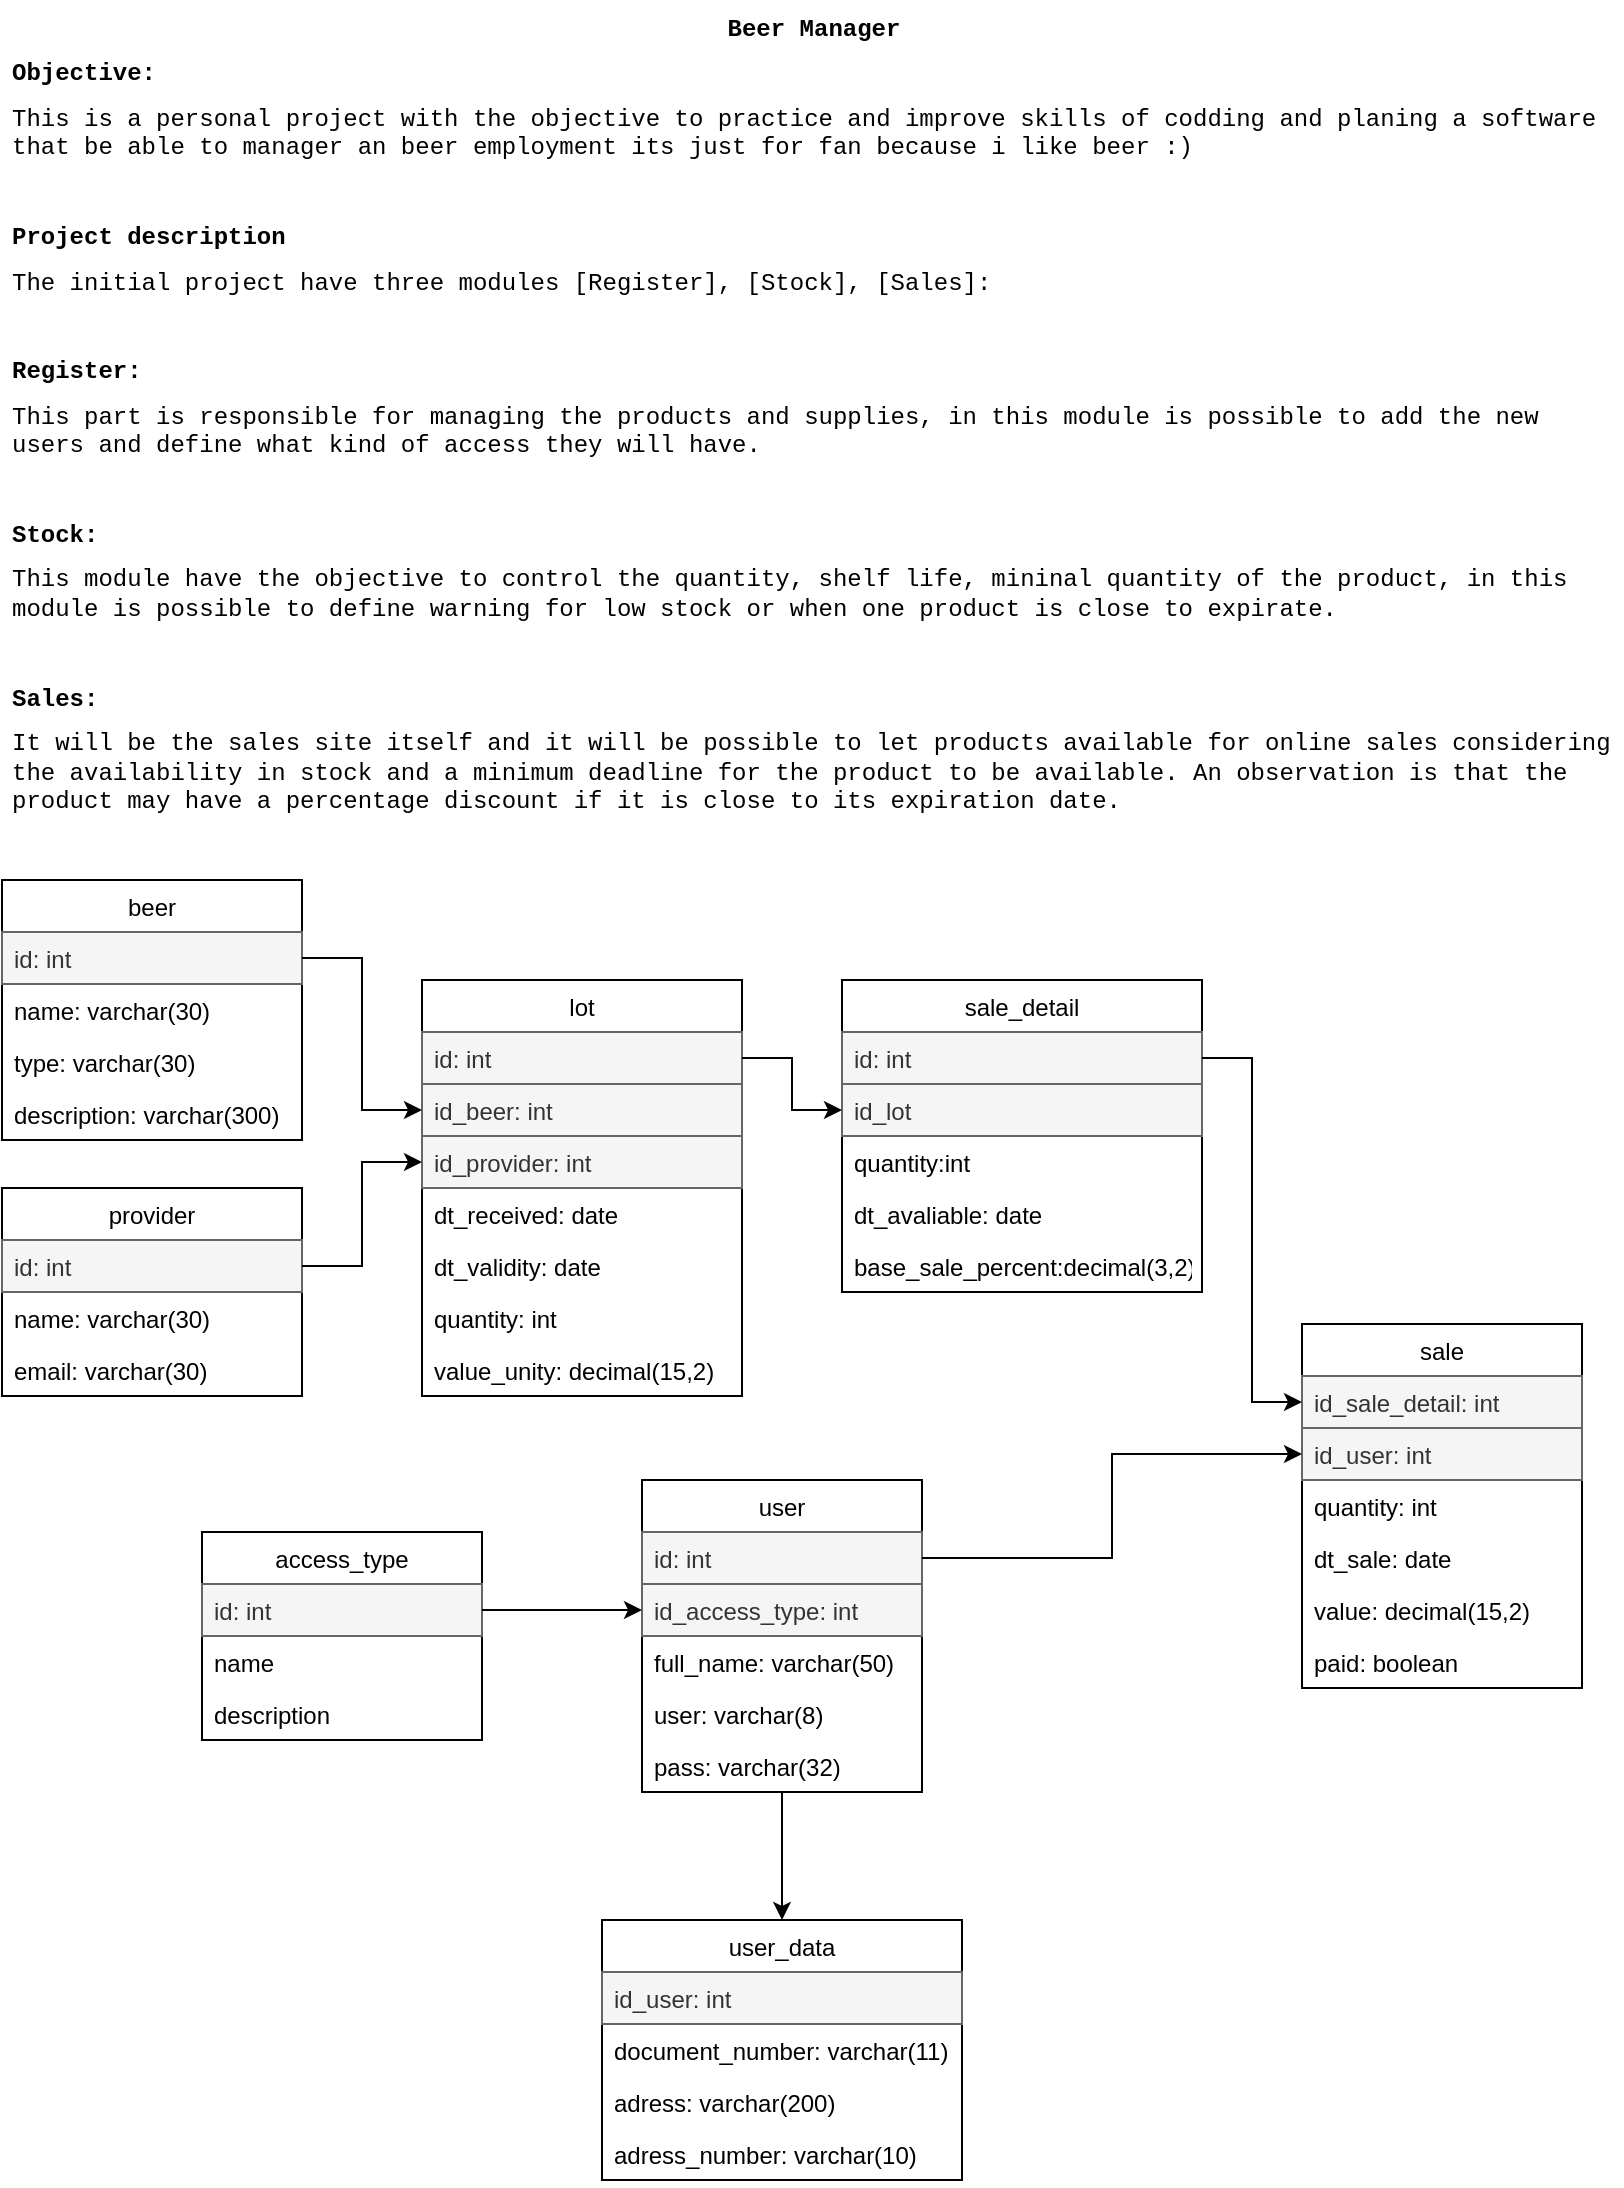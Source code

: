 <mxfile version="16.5.2" type="device"><diagram id="PSYAbnOFsdf5s4Mp5-Mc" name="Page-1"><mxGraphModel dx="868" dy="462" grid="1" gridSize="10" guides="1" tooltips="1" connect="1" arrows="1" fold="1" page="1" pageScale="1" pageWidth="827" pageHeight="1169" math="0" shadow="0"><root><mxCell id="0"/><mxCell id="1" parent="0"/><mxCell id="6pkkc_WsakYaUjxMpcyN-16" value="beer" style="swimlane;fontStyle=0;childLayout=stackLayout;horizontal=1;startSize=26;fillColor=none;horizontalStack=0;resizeParent=1;resizeParentMax=0;resizeLast=0;collapsible=1;marginBottom=0;" parent="1" vertex="1"><mxGeometry x="10" y="440" width="150" height="130" as="geometry"/></mxCell><mxCell id="6pkkc_WsakYaUjxMpcyN-17" value="id: int" style="text;strokeColor=#666666;fillColor=#f5f5f5;align=left;verticalAlign=top;spacingLeft=4;spacingRight=4;overflow=hidden;rotatable=0;points=[[0,0.5],[1,0.5]];portConstraint=eastwest;fontColor=#333333;" parent="6pkkc_WsakYaUjxMpcyN-16" vertex="1"><mxGeometry y="26" width="150" height="26" as="geometry"/></mxCell><mxCell id="6pkkc_WsakYaUjxMpcyN-30" value="name: varchar(30)" style="text;strokeColor=none;fillColor=none;align=left;verticalAlign=top;spacingLeft=4;spacingRight=4;overflow=hidden;rotatable=0;points=[[0,0.5],[1,0.5]];portConstraint=eastwest;" parent="6pkkc_WsakYaUjxMpcyN-16" vertex="1"><mxGeometry y="52" width="150" height="26" as="geometry"/></mxCell><mxCell id="6pkkc_WsakYaUjxMpcyN-18" value="type: varchar(30)" style="text;strokeColor=none;fillColor=none;align=left;verticalAlign=top;spacingLeft=4;spacingRight=4;overflow=hidden;rotatable=0;points=[[0,0.5],[1,0.5]];portConstraint=eastwest;" parent="6pkkc_WsakYaUjxMpcyN-16" vertex="1"><mxGeometry y="78" width="150" height="26" as="geometry"/></mxCell><mxCell id="uw3EsB_Ctjlw4YhC1niQ-48" value="description: varchar(300)" style="text;strokeColor=none;fillColor=none;align=left;verticalAlign=top;spacingLeft=4;spacingRight=4;overflow=hidden;rotatable=0;points=[[0,0.5],[1,0.5]];portConstraint=eastwest;" vertex="1" parent="6pkkc_WsakYaUjxMpcyN-16"><mxGeometry y="104" width="150" height="26" as="geometry"/></mxCell><mxCell id="6pkkc_WsakYaUjxMpcyN-21" value="provider" style="swimlane;fontStyle=0;childLayout=stackLayout;horizontal=1;startSize=26;fillColor=none;horizontalStack=0;resizeParent=1;resizeParentMax=0;resizeLast=0;collapsible=1;marginBottom=0;" parent="1" vertex="1"><mxGeometry x="10" y="594" width="150" height="104" as="geometry"/></mxCell><mxCell id="6pkkc_WsakYaUjxMpcyN-22" value="id: int" style="text;strokeColor=#666666;fillColor=#f5f5f5;align=left;verticalAlign=top;spacingLeft=4;spacingRight=4;overflow=hidden;rotatable=0;points=[[0,0.5],[1,0.5]];portConstraint=eastwest;fontColor=#333333;" parent="6pkkc_WsakYaUjxMpcyN-21" vertex="1"><mxGeometry y="26" width="150" height="26" as="geometry"/></mxCell><mxCell id="6pkkc_WsakYaUjxMpcyN-29" value="name: varchar(30)" style="text;strokeColor=none;fillColor=none;align=left;verticalAlign=top;spacingLeft=4;spacingRight=4;overflow=hidden;rotatable=0;points=[[0,0.5],[1,0.5]];portConstraint=eastwest;" parent="6pkkc_WsakYaUjxMpcyN-21" vertex="1"><mxGeometry y="52" width="150" height="26" as="geometry"/></mxCell><mxCell id="6pkkc_WsakYaUjxMpcyN-23" value="email: varchar(30)" style="text;strokeColor=none;fillColor=none;align=left;verticalAlign=top;spacingLeft=4;spacingRight=4;overflow=hidden;rotatable=0;points=[[0,0.5],[1,0.5]];portConstraint=eastwest;" parent="6pkkc_WsakYaUjxMpcyN-21" vertex="1"><mxGeometry y="78" width="150" height="26" as="geometry"/></mxCell><mxCell id="6pkkc_WsakYaUjxMpcyN-31" value="lot" style="swimlane;fontStyle=0;childLayout=stackLayout;horizontal=1;startSize=26;fillColor=none;horizontalStack=0;resizeParent=1;resizeParentMax=0;resizeLast=0;collapsible=1;marginBottom=0;" parent="1" vertex="1"><mxGeometry x="220" y="490" width="160" height="208" as="geometry"/></mxCell><mxCell id="uw3EsB_Ctjlw4YhC1niQ-36" value="id: int" style="text;strokeColor=#666666;fillColor=#f5f5f5;align=left;verticalAlign=top;spacingLeft=4;spacingRight=4;overflow=hidden;rotatable=0;points=[[0,0.5],[1,0.5]];portConstraint=eastwest;fontColor=#333333;" vertex="1" parent="6pkkc_WsakYaUjxMpcyN-31"><mxGeometry y="26" width="160" height="26" as="geometry"/></mxCell><mxCell id="6pkkc_WsakYaUjxMpcyN-32" value="id_beer: int" style="text;strokeColor=#666666;fillColor=#f5f5f5;align=left;verticalAlign=top;spacingLeft=4;spacingRight=4;overflow=hidden;rotatable=0;points=[[0,0.5],[1,0.5]];portConstraint=eastwest;fontColor=#333333;" parent="6pkkc_WsakYaUjxMpcyN-31" vertex="1"><mxGeometry y="52" width="160" height="26" as="geometry"/></mxCell><mxCell id="6pkkc_WsakYaUjxMpcyN-35" value="id_provider: int" style="text;strokeColor=#666666;fillColor=#f5f5f5;align=left;verticalAlign=top;spacingLeft=4;spacingRight=4;overflow=hidden;rotatable=0;points=[[0,0.5],[1,0.5]];portConstraint=eastwest;fontColor=#333333;" parent="6pkkc_WsakYaUjxMpcyN-31" vertex="1"><mxGeometry y="78" width="160" height="26" as="geometry"/></mxCell><mxCell id="6pkkc_WsakYaUjxMpcyN-33" value="dt_received: date" style="text;strokeColor=none;fillColor=none;align=left;verticalAlign=top;spacingLeft=4;spacingRight=4;overflow=hidden;rotatable=0;points=[[0,0.5],[1,0.5]];portConstraint=eastwest;" parent="6pkkc_WsakYaUjxMpcyN-31" vertex="1"><mxGeometry y="104" width="160" height="26" as="geometry"/></mxCell><mxCell id="6pkkc_WsakYaUjxMpcyN-34" value="dt_validity: date" style="text;strokeColor=none;fillColor=none;align=left;verticalAlign=top;spacingLeft=4;spacingRight=4;overflow=hidden;rotatable=0;points=[[0,0.5],[1,0.5]];portConstraint=eastwest;" parent="6pkkc_WsakYaUjxMpcyN-31" vertex="1"><mxGeometry y="130" width="160" height="26" as="geometry"/></mxCell><mxCell id="6pkkc_WsakYaUjxMpcyN-38" value="quantity: int" style="text;strokeColor=none;fillColor=none;align=left;verticalAlign=top;spacingLeft=4;spacingRight=4;overflow=hidden;rotatable=0;points=[[0,0.5],[1,0.5]];portConstraint=eastwest;" parent="6pkkc_WsakYaUjxMpcyN-31" vertex="1"><mxGeometry y="156" width="160" height="26" as="geometry"/></mxCell><mxCell id="6pkkc_WsakYaUjxMpcyN-39" value="value_unity: decimal(15,2)" style="text;strokeColor=none;fillColor=none;align=left;verticalAlign=top;spacingLeft=4;spacingRight=4;overflow=hidden;rotatable=0;points=[[0,0.5],[1,0.5]];portConstraint=eastwest;" parent="6pkkc_WsakYaUjxMpcyN-31" vertex="1"><mxGeometry y="182" width="160" height="26" as="geometry"/></mxCell><mxCell id="6pkkc_WsakYaUjxMpcyN-36" style="edgeStyle=orthogonalEdgeStyle;rounded=0;orthogonalLoop=1;jettySize=auto;html=1;" parent="1" source="6pkkc_WsakYaUjxMpcyN-22" target="6pkkc_WsakYaUjxMpcyN-35" edge="1"><mxGeometry relative="1" as="geometry"/></mxCell><mxCell id="6pkkc_WsakYaUjxMpcyN-37" style="edgeStyle=orthogonalEdgeStyle;rounded=0;orthogonalLoop=1;jettySize=auto;html=1;" parent="1" source="6pkkc_WsakYaUjxMpcyN-17" target="6pkkc_WsakYaUjxMpcyN-32" edge="1"><mxGeometry relative="1" as="geometry"/></mxCell><mxCell id="uw3EsB_Ctjlw4YhC1niQ-19" value="" style="edgeStyle=orthogonalEdgeStyle;rounded=0;orthogonalLoop=1;jettySize=auto;html=1;" edge="1" parent="1" source="uw3EsB_Ctjlw4YhC1niQ-1" target="uw3EsB_Ctjlw4YhC1niQ-13"><mxGeometry relative="1" as="geometry"/></mxCell><mxCell id="uw3EsB_Ctjlw4YhC1niQ-1" value="user" style="swimlane;fontStyle=0;childLayout=stackLayout;horizontal=1;startSize=26;fillColor=none;horizontalStack=0;resizeParent=1;resizeParentMax=0;resizeLast=0;collapsible=1;marginBottom=0;" vertex="1" parent="1"><mxGeometry x="330" y="740" width="140" height="156" as="geometry"/></mxCell><mxCell id="uw3EsB_Ctjlw4YhC1niQ-2" value="id: int" style="text;strokeColor=#666666;fillColor=#f5f5f5;align=left;verticalAlign=top;spacingLeft=4;spacingRight=4;overflow=hidden;rotatable=0;points=[[0,0.5],[1,0.5]];portConstraint=eastwest;fontColor=#333333;" vertex="1" parent="uw3EsB_Ctjlw4YhC1niQ-1"><mxGeometry y="26" width="140" height="26" as="geometry"/></mxCell><mxCell id="uw3EsB_Ctjlw4YhC1niQ-9" value="id_access_type: int" style="text;strokeColor=#666666;fillColor=#f5f5f5;align=left;verticalAlign=top;spacingLeft=4;spacingRight=4;overflow=hidden;rotatable=0;points=[[0,0.5],[1,0.5]];portConstraint=eastwest;fontColor=#333333;" vertex="1" parent="uw3EsB_Ctjlw4YhC1niQ-1"><mxGeometry y="52" width="140" height="26" as="geometry"/></mxCell><mxCell id="uw3EsB_Ctjlw4YhC1niQ-3" value="full_name: varchar(50)" style="text;strokeColor=none;fillColor=none;align=left;verticalAlign=top;spacingLeft=4;spacingRight=4;overflow=hidden;rotatable=0;points=[[0,0.5],[1,0.5]];portConstraint=eastwest;" vertex="1" parent="uw3EsB_Ctjlw4YhC1niQ-1"><mxGeometry y="78" width="140" height="26" as="geometry"/></mxCell><mxCell id="uw3EsB_Ctjlw4YhC1niQ-11" value="user: varchar(8)" style="text;strokeColor=none;fillColor=none;align=left;verticalAlign=top;spacingLeft=4;spacingRight=4;overflow=hidden;rotatable=0;points=[[0,0.5],[1,0.5]];portConstraint=eastwest;" vertex="1" parent="uw3EsB_Ctjlw4YhC1niQ-1"><mxGeometry y="104" width="140" height="26" as="geometry"/></mxCell><mxCell id="uw3EsB_Ctjlw4YhC1niQ-12" value="pass: varchar(32)" style="text;strokeColor=none;fillColor=none;align=left;verticalAlign=top;spacingLeft=4;spacingRight=4;overflow=hidden;rotatable=0;points=[[0,0.5],[1,0.5]];portConstraint=eastwest;" vertex="1" parent="uw3EsB_Ctjlw4YhC1niQ-1"><mxGeometry y="130" width="140" height="26" as="geometry"/></mxCell><mxCell id="uw3EsB_Ctjlw4YhC1niQ-5" value="access_type" style="swimlane;fontStyle=0;childLayout=stackLayout;horizontal=1;startSize=26;fillColor=none;horizontalStack=0;resizeParent=1;resizeParentMax=0;resizeLast=0;collapsible=1;marginBottom=0;" vertex="1" parent="1"><mxGeometry x="110" y="766" width="140" height="104" as="geometry"/></mxCell><mxCell id="uw3EsB_Ctjlw4YhC1niQ-6" value="id: int" style="text;strokeColor=#666666;fillColor=#f5f5f5;align=left;verticalAlign=top;spacingLeft=4;spacingRight=4;overflow=hidden;rotatable=0;points=[[0,0.5],[1,0.5]];portConstraint=eastwest;fontColor=#333333;" vertex="1" parent="uw3EsB_Ctjlw4YhC1niQ-5"><mxGeometry y="26" width="140" height="26" as="geometry"/></mxCell><mxCell id="uw3EsB_Ctjlw4YhC1niQ-7" value="name" style="text;strokeColor=none;fillColor=none;align=left;verticalAlign=top;spacingLeft=4;spacingRight=4;overflow=hidden;rotatable=0;points=[[0,0.5],[1,0.5]];portConstraint=eastwest;" vertex="1" parent="uw3EsB_Ctjlw4YhC1niQ-5"><mxGeometry y="52" width="140" height="26" as="geometry"/></mxCell><mxCell id="uw3EsB_Ctjlw4YhC1niQ-49" value="description" style="text;strokeColor=none;fillColor=none;align=left;verticalAlign=top;spacingLeft=4;spacingRight=4;overflow=hidden;rotatable=0;points=[[0,0.5],[1,0.5]];portConstraint=eastwest;" vertex="1" parent="uw3EsB_Ctjlw4YhC1niQ-5"><mxGeometry y="78" width="140" height="26" as="geometry"/></mxCell><mxCell id="uw3EsB_Ctjlw4YhC1niQ-10" style="edgeStyle=orthogonalEdgeStyle;rounded=0;orthogonalLoop=1;jettySize=auto;html=1;" edge="1" parent="1" source="uw3EsB_Ctjlw4YhC1niQ-6" target="uw3EsB_Ctjlw4YhC1niQ-9"><mxGeometry relative="1" as="geometry"/></mxCell><mxCell id="uw3EsB_Ctjlw4YhC1niQ-13" value="user_data" style="swimlane;fontStyle=0;childLayout=stackLayout;horizontal=1;startSize=26;fillColor=none;horizontalStack=0;resizeParent=1;resizeParentMax=0;resizeLast=0;collapsible=1;marginBottom=0;" vertex="1" parent="1"><mxGeometry x="310" y="960" width="180" height="130" as="geometry"/></mxCell><mxCell id="uw3EsB_Ctjlw4YhC1niQ-14" value="id_user: int" style="text;strokeColor=#666666;fillColor=#f5f5f5;align=left;verticalAlign=top;spacingLeft=4;spacingRight=4;overflow=hidden;rotatable=0;points=[[0,0.5],[1,0.5]];portConstraint=eastwest;fontColor=#333333;" vertex="1" parent="uw3EsB_Ctjlw4YhC1niQ-13"><mxGeometry y="26" width="180" height="26" as="geometry"/></mxCell><mxCell id="uw3EsB_Ctjlw4YhC1niQ-15" value="document_number: varchar(11)" style="text;strokeColor=none;fillColor=none;align=left;verticalAlign=top;spacingLeft=4;spacingRight=4;overflow=hidden;rotatable=0;points=[[0,0.5],[1,0.5]];portConstraint=eastwest;" vertex="1" parent="uw3EsB_Ctjlw4YhC1niQ-13"><mxGeometry y="52" width="180" height="26" as="geometry"/></mxCell><mxCell id="uw3EsB_Ctjlw4YhC1niQ-16" value="adress: varchar(200)" style="text;strokeColor=none;fillColor=none;align=left;verticalAlign=top;spacingLeft=4;spacingRight=4;overflow=hidden;rotatable=0;points=[[0,0.5],[1,0.5]];portConstraint=eastwest;" vertex="1" parent="uw3EsB_Ctjlw4YhC1niQ-13"><mxGeometry y="78" width="180" height="26" as="geometry"/></mxCell><mxCell id="uw3EsB_Ctjlw4YhC1niQ-50" value="adress_number: varchar(10)" style="text;strokeColor=none;fillColor=none;align=left;verticalAlign=top;spacingLeft=4;spacingRight=4;overflow=hidden;rotatable=0;points=[[0,0.5],[1,0.5]];portConstraint=eastwest;" vertex="1" parent="uw3EsB_Ctjlw4YhC1niQ-13"><mxGeometry y="104" width="180" height="26" as="geometry"/></mxCell><mxCell id="uw3EsB_Ctjlw4YhC1niQ-20" value="sale" style="swimlane;fontStyle=0;childLayout=stackLayout;horizontal=1;startSize=26;fillColor=none;horizontalStack=0;resizeParent=1;resizeParentMax=0;resizeLast=0;collapsible=1;marginBottom=0;" vertex="1" parent="1"><mxGeometry x="660" y="662" width="140" height="182" as="geometry"/></mxCell><mxCell id="uw3EsB_Ctjlw4YhC1niQ-21" value="id_sale_detail: int" style="text;strokeColor=#666666;fillColor=#f5f5f5;align=left;verticalAlign=top;spacingLeft=4;spacingRight=4;overflow=hidden;rotatable=0;points=[[0,0.5],[1,0.5]];portConstraint=eastwest;fontColor=#333333;" vertex="1" parent="uw3EsB_Ctjlw4YhC1niQ-20"><mxGeometry y="26" width="140" height="26" as="geometry"/></mxCell><mxCell id="uw3EsB_Ctjlw4YhC1niQ-41" value="id_user: int" style="text;strokeColor=#666666;fillColor=#f5f5f5;align=left;verticalAlign=top;spacingLeft=4;spacingRight=4;overflow=hidden;rotatable=0;points=[[0,0.5],[1,0.5]];portConstraint=eastwest;fontColor=#333333;" vertex="1" parent="uw3EsB_Ctjlw4YhC1niQ-20"><mxGeometry y="52" width="140" height="26" as="geometry"/></mxCell><mxCell id="uw3EsB_Ctjlw4YhC1niQ-42" value="quantity: int" style="text;strokeColor=none;fillColor=none;align=left;verticalAlign=top;spacingLeft=4;spacingRight=4;overflow=hidden;rotatable=0;points=[[0,0.5],[1,0.5]];portConstraint=eastwest;" vertex="1" parent="uw3EsB_Ctjlw4YhC1niQ-20"><mxGeometry y="78" width="140" height="26" as="geometry"/></mxCell><mxCell id="uw3EsB_Ctjlw4YhC1niQ-23" value="dt_sale: date" style="text;strokeColor=none;fillColor=none;align=left;verticalAlign=top;spacingLeft=4;spacingRight=4;overflow=hidden;rotatable=0;points=[[0,0.5],[1,0.5]];portConstraint=eastwest;" vertex="1" parent="uw3EsB_Ctjlw4YhC1niQ-20"><mxGeometry y="104" width="140" height="26" as="geometry"/></mxCell><mxCell id="uw3EsB_Ctjlw4YhC1niQ-45" value="value: decimal(15,2)" style="text;strokeColor=none;fillColor=none;align=left;verticalAlign=top;spacingLeft=4;spacingRight=4;overflow=hidden;rotatable=0;points=[[0,0.5],[1,0.5]];portConstraint=eastwest;" vertex="1" parent="uw3EsB_Ctjlw4YhC1niQ-20"><mxGeometry y="130" width="140" height="26" as="geometry"/></mxCell><mxCell id="uw3EsB_Ctjlw4YhC1niQ-47" value="paid: boolean" style="text;strokeColor=none;fillColor=none;align=left;verticalAlign=top;spacingLeft=4;spacingRight=4;overflow=hidden;rotatable=0;points=[[0,0.5],[1,0.5]];portConstraint=eastwest;" vertex="1" parent="uw3EsB_Ctjlw4YhC1niQ-20"><mxGeometry y="156" width="140" height="26" as="geometry"/></mxCell><mxCell id="uw3EsB_Ctjlw4YhC1niQ-29" value="sale_detail" style="swimlane;fontStyle=0;childLayout=stackLayout;horizontal=1;startSize=26;fillColor=none;horizontalStack=0;resizeParent=1;resizeParentMax=0;resizeLast=0;collapsible=1;marginBottom=0;" vertex="1" parent="1"><mxGeometry x="430" y="490" width="180" height="156" as="geometry"/></mxCell><mxCell id="uw3EsB_Ctjlw4YhC1niQ-39" value="id: int" style="text;strokeColor=#666666;fillColor=#f5f5f5;align=left;verticalAlign=top;spacingLeft=4;spacingRight=4;overflow=hidden;rotatable=0;points=[[0,0.5],[1,0.5]];portConstraint=eastwest;fontColor=#333333;" vertex="1" parent="uw3EsB_Ctjlw4YhC1niQ-29"><mxGeometry y="26" width="180" height="26" as="geometry"/></mxCell><mxCell id="uw3EsB_Ctjlw4YhC1niQ-37" value="id_lot" style="text;strokeColor=#666666;fillColor=#f5f5f5;align=left;verticalAlign=top;spacingLeft=4;spacingRight=4;overflow=hidden;rotatable=0;points=[[0,0.5],[1,0.5]];portConstraint=eastwest;fontColor=#333333;" vertex="1" parent="uw3EsB_Ctjlw4YhC1niQ-29"><mxGeometry y="52" width="180" height="26" as="geometry"/></mxCell><mxCell id="uw3EsB_Ctjlw4YhC1niQ-30" value="quantity:int" style="text;strokeColor=none;fillColor=none;align=left;verticalAlign=top;spacingLeft=4;spacingRight=4;overflow=hidden;rotatable=0;points=[[0,0.5],[1,0.5]];portConstraint=eastwest;" vertex="1" parent="uw3EsB_Ctjlw4YhC1niQ-29"><mxGeometry y="78" width="180" height="26" as="geometry"/></mxCell><mxCell id="uw3EsB_Ctjlw4YhC1niQ-31" value="dt_avaliable: date" style="text;strokeColor=none;fillColor=none;align=left;verticalAlign=top;spacingLeft=4;spacingRight=4;overflow=hidden;rotatable=0;points=[[0,0.5],[1,0.5]];portConstraint=eastwest;" vertex="1" parent="uw3EsB_Ctjlw4YhC1niQ-29"><mxGeometry y="104" width="180" height="26" as="geometry"/></mxCell><mxCell id="uw3EsB_Ctjlw4YhC1niQ-35" value="base_sale_percent:decimal(3,2)" style="text;strokeColor=none;fillColor=none;align=left;verticalAlign=top;spacingLeft=4;spacingRight=4;overflow=hidden;rotatable=0;points=[[0,0.5],[1,0.5]];portConstraint=eastwest;" vertex="1" parent="uw3EsB_Ctjlw4YhC1niQ-29"><mxGeometry y="130" width="180" height="26" as="geometry"/></mxCell><mxCell id="uw3EsB_Ctjlw4YhC1niQ-38" style="edgeStyle=orthogonalEdgeStyle;rounded=0;orthogonalLoop=1;jettySize=auto;html=1;" edge="1" parent="1" source="uw3EsB_Ctjlw4YhC1niQ-36" target="uw3EsB_Ctjlw4YhC1niQ-37"><mxGeometry relative="1" as="geometry"/></mxCell><mxCell id="uw3EsB_Ctjlw4YhC1niQ-43" style="edgeStyle=orthogonalEdgeStyle;rounded=0;orthogonalLoop=1;jettySize=auto;html=1;" edge="1" parent="1" source="uw3EsB_Ctjlw4YhC1niQ-39" target="uw3EsB_Ctjlw4YhC1niQ-21"><mxGeometry relative="1" as="geometry"/></mxCell><mxCell id="uw3EsB_Ctjlw4YhC1niQ-44" style="edgeStyle=orthogonalEdgeStyle;rounded=0;orthogonalLoop=1;jettySize=auto;html=1;" edge="1" parent="1" source="uw3EsB_Ctjlw4YhC1niQ-2" target="uw3EsB_Ctjlw4YhC1niQ-41"><mxGeometry relative="1" as="geometry"/></mxCell><mxCell id="uw3EsB_Ctjlw4YhC1niQ-54" value="&lt;h1 style=&quot;text-align: center&quot;&gt;Beer Manager&lt;/h1&gt;&lt;h1&gt;Objective:&lt;/h1&gt;&lt;h1&gt;&lt;span style=&quot;font-weight: normal&quot;&gt;This is a personal project with the objective to practice and improve skills of codding and planing a software that be able to manager an beer employment its just for fan because i like beer :)&lt;/span&gt;&lt;/h1&gt;&lt;h1&gt;&lt;br&gt;&lt;/h1&gt;&lt;h1&gt;Project description&lt;/h1&gt;&lt;h1&gt;&lt;span style=&quot;font-weight: normal&quot;&gt;The initial project have three modules [Register], [Stock], [Sales]:&lt;/span&gt;&lt;/h1&gt;&lt;h1&gt;&lt;br&gt;&lt;/h1&gt;&lt;h1&gt;Register:&lt;/h1&gt;&lt;h1&gt;&lt;span style=&quot;font-weight: normal&quot;&gt;This part is responsible for managing the products and supplies, in this module is possible to add the new users and define what kind of access they will have.&lt;/span&gt;&lt;/h1&gt;&lt;h1&gt;&lt;br&gt;&lt;/h1&gt;&lt;h1&gt;Stock:&lt;/h1&gt;&lt;h1&gt;&lt;span style=&quot;font-weight: normal&quot;&gt;This module have the objective to control the quantity, shelf life, mininal quantity of the product, in this module is possible to define warning for low stock or when one product is close to expirate.&lt;/span&gt;&lt;/h1&gt;&lt;h1&gt;&lt;br&gt;&lt;/h1&gt;&lt;h1&gt;Sales:&lt;/h1&gt;&lt;h1&gt;&lt;span style=&quot;font-weight: normal&quot;&gt;It will be the sales site itself and it will be possible to let products available for online sales considering the availability in stock and a minimum deadline for the product to be available. An observation is that the product may have a percentage discount if it is close to its expiration date.&lt;/span&gt;&lt;/h1&gt;" style="text;html=1;strokeColor=none;fillColor=none;spacing=5;spacingTop=-20;whiteSpace=wrap;overflow=hidden;rounded=0;fontFamily=Courier New;fontSize=6;" vertex="1" parent="1"><mxGeometry x="10" y="10" width="810" height="410" as="geometry"/></mxCell></root></mxGraphModel></diagram></mxfile>
